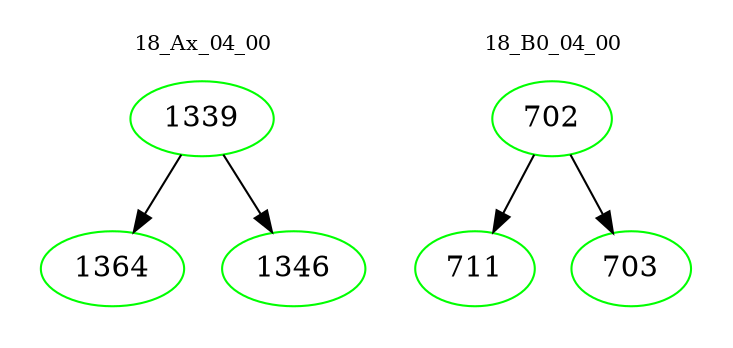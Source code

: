 digraph{
subgraph cluster_0 {
color = white
label = "18_Ax_04_00";
fontsize=10;
T0_1339 [label="1339", color="green"]
T0_1339 -> T0_1364 [color="black"]
T0_1364 [label="1364", color="green"]
T0_1339 -> T0_1346 [color="black"]
T0_1346 [label="1346", color="green"]
}
subgraph cluster_1 {
color = white
label = "18_B0_04_00";
fontsize=10;
T1_702 [label="702", color="green"]
T1_702 -> T1_711 [color="black"]
T1_711 [label="711", color="green"]
T1_702 -> T1_703 [color="black"]
T1_703 [label="703", color="green"]
}
}
